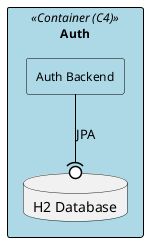 @startuml
!define RECTANGLE_COLOR #ADD8E6
skinparam componentStyle rectangle
skinparam rectangle {
    BackgroundColor RECTANGLE_COLOR
    BorderColor black
    FontSize 12
    FontColor black
}
skinparam node {
    BackgroundColor white
    BorderColor black
}
skinparam arrow {
    Color black
}

rectangle "Auth" <<Container (C4)>> {
    rectangle "Auth Backend" as auth_backend
    database "H2 Database" as auth_db
}

auth_backend -[#black,plain]-(0 auth_db : JPA

@enduml
